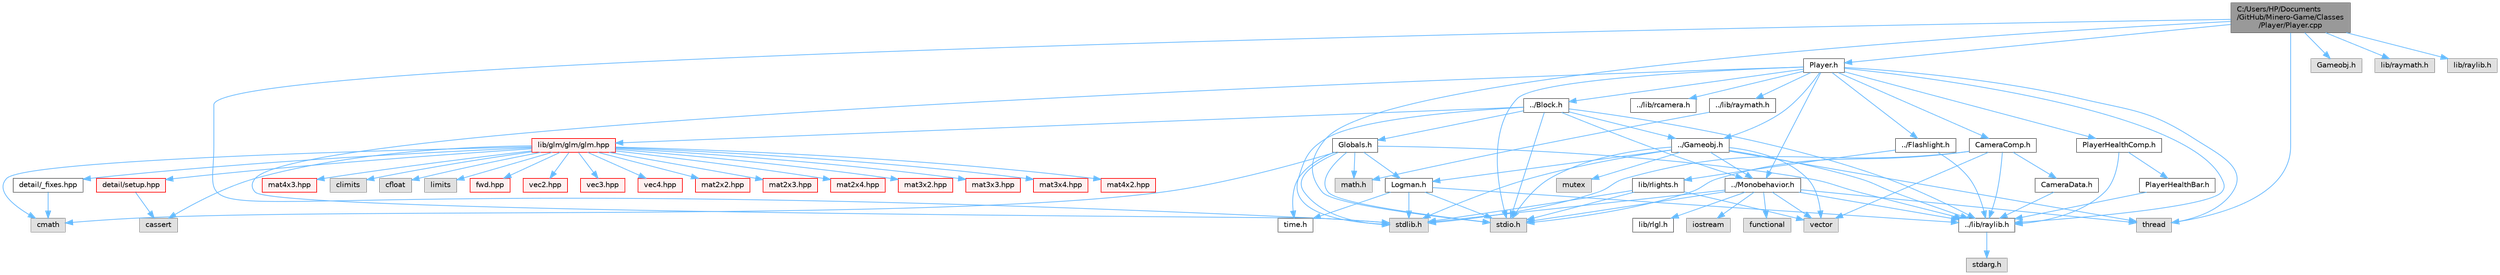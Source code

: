 digraph "C:/Users/HP/Documents/GitHub/Minero-Game/Classes/Player/Player.cpp"
{
 // LATEX_PDF_SIZE
  bgcolor="transparent";
  edge [fontname=Helvetica,fontsize=10,labelfontname=Helvetica,labelfontsize=10];
  node [fontname=Helvetica,fontsize=10,shape=box,height=0.2,width=0.4];
  Node1 [id="Node000001",label="C:/Users/HP/Documents\l/GitHub/Minero-Game/Classes\l/Player/Player.cpp",height=0.2,width=0.4,color="gray40", fillcolor="grey60", style="filled", fontcolor="black",tooltip=" "];
  Node1 -> Node2 [id="edge181_Node000001_Node000002",color="steelblue1",style="solid",tooltip=" "];
  Node2 [id="Node000002",label="Player.h",height=0.2,width=0.4,color="grey40", fillcolor="white", style="filled",URL="$_classes_2_player_2_player_8h.html",tooltip=" "];
  Node2 -> Node3 [id="edge182_Node000002_Node000003",color="steelblue1",style="solid",tooltip=" "];
  Node3 [id="Node000003",label="../lib/raylib.h",height=0.2,width=0.4,color="grey40", fillcolor="white", style="filled",URL="$_classes_2lib_2raylib_8h.html",tooltip=" "];
  Node3 -> Node4 [id="edge183_Node000003_Node000004",color="steelblue1",style="solid",tooltip=" "];
  Node4 [id="Node000004",label="stdarg.h",height=0.2,width=0.4,color="grey60", fillcolor="#E0E0E0", style="filled",tooltip=" "];
  Node2 -> Node5 [id="edge184_Node000002_Node000005",color="steelblue1",style="solid",tooltip=" "];
  Node5 [id="Node000005",label="../lib/raymath.h",height=0.2,width=0.4,color="grey40", fillcolor="white", style="filled",URL="$_classes_2lib_2raymath_8h.html",tooltip=" "];
  Node5 -> Node6 [id="edge185_Node000005_Node000006",color="steelblue1",style="solid",tooltip=" "];
  Node6 [id="Node000006",label="math.h",height=0.2,width=0.4,color="grey60", fillcolor="#E0E0E0", style="filled",tooltip=" "];
  Node2 -> Node7 [id="edge186_Node000002_Node000007",color="steelblue1",style="solid",tooltip=" "];
  Node7 [id="Node000007",label="../lib/rcamera.h",height=0.2,width=0.4,color="grey40", fillcolor="white", style="filled",URL="$_classes_2lib_2rcamera_8h.html",tooltip=" "];
  Node2 -> Node8 [id="edge187_Node000002_Node000008",color="steelblue1",style="solid",tooltip=" "];
  Node8 [id="Node000008",label="../Monobehavior.h",height=0.2,width=0.4,color="grey40", fillcolor="white", style="filled",URL="$_monobehavior_8h.html",tooltip=" "];
  Node8 -> Node3 [id="edge188_Node000008_Node000003",color="steelblue1",style="solid",tooltip=" "];
  Node8 -> Node9 [id="edge189_Node000008_Node000009",color="steelblue1",style="solid",tooltip=" "];
  Node9 [id="Node000009",label="lib/rlgl.h",height=0.2,width=0.4,color="grey40", fillcolor="white", style="filled",URL="$_classes_2lib_2rlgl_8h.html",tooltip=" "];
  Node8 -> Node10 [id="edge190_Node000008_Node000010",color="steelblue1",style="solid",tooltip=" "];
  Node10 [id="Node000010",label="stdio.h",height=0.2,width=0.4,color="grey60", fillcolor="#E0E0E0", style="filled",tooltip=" "];
  Node8 -> Node11 [id="edge191_Node000008_Node000011",color="steelblue1",style="solid",tooltip=" "];
  Node11 [id="Node000011",label="stdlib.h",height=0.2,width=0.4,color="grey60", fillcolor="#E0E0E0", style="filled",tooltip=" "];
  Node8 -> Node12 [id="edge192_Node000008_Node000012",color="steelblue1",style="solid",tooltip=" "];
  Node12 [id="Node000012",label="iostream",height=0.2,width=0.4,color="grey60", fillcolor="#E0E0E0", style="filled",tooltip=" "];
  Node8 -> Node13 [id="edge193_Node000008_Node000013",color="steelblue1",style="solid",tooltip=" "];
  Node13 [id="Node000013",label="thread",height=0.2,width=0.4,color="grey60", fillcolor="#E0E0E0", style="filled",tooltip=" "];
  Node8 -> Node14 [id="edge194_Node000008_Node000014",color="steelblue1",style="solid",tooltip=" "];
  Node14 [id="Node000014",label="vector",height=0.2,width=0.4,color="grey60", fillcolor="#E0E0E0", style="filled",tooltip=" "];
  Node8 -> Node15 [id="edge195_Node000008_Node000015",color="steelblue1",style="solid",tooltip=" "];
  Node15 [id="Node000015",label="functional",height=0.2,width=0.4,color="grey60", fillcolor="#E0E0E0", style="filled",tooltip=" "];
  Node2 -> Node16 [id="edge196_Node000002_Node000016",color="steelblue1",style="solid",tooltip=" "];
  Node16 [id="Node000016",label="../Gameobj.h",height=0.2,width=0.4,color="grey40", fillcolor="white", style="filled",URL="$_classes_2_gameobj_8h.html",tooltip=" "];
  Node16 -> Node3 [id="edge197_Node000016_Node000003",color="steelblue1",style="solid",tooltip=" "];
  Node16 -> Node8 [id="edge198_Node000016_Node000008",color="steelblue1",style="solid",tooltip=" "];
  Node16 -> Node17 [id="edge199_Node000016_Node000017",color="steelblue1",style="solid",tooltip=" "];
  Node17 [id="Node000017",label="Logman.h",height=0.2,width=0.4,color="grey40", fillcolor="white", style="filled",URL="$_logman_8h.html",tooltip=" "];
  Node17 -> Node10 [id="edge200_Node000017_Node000010",color="steelblue1",style="solid",tooltip=" "];
  Node17 -> Node11 [id="edge201_Node000017_Node000011",color="steelblue1",style="solid",tooltip=" "];
  Node17 -> Node18 [id="edge202_Node000017_Node000018",color="steelblue1",style="solid",tooltip=" "];
  Node18 [id="Node000018",label="time.h",height=0.2,width=0.4,color="grey40", fillcolor="white", style="filled",URL="$_classes_2_time_8h.html",tooltip=" "];
  Node17 -> Node3 [id="edge203_Node000017_Node000003",color="steelblue1",style="solid",tooltip=" "];
  Node16 -> Node10 [id="edge204_Node000016_Node000010",color="steelblue1",style="solid",tooltip=" "];
  Node16 -> Node11 [id="edge205_Node000016_Node000011",color="steelblue1",style="solid",tooltip=" "];
  Node16 -> Node14 [id="edge206_Node000016_Node000014",color="steelblue1",style="solid",tooltip=" "];
  Node16 -> Node13 [id="edge207_Node000016_Node000013",color="steelblue1",style="solid",tooltip=" "];
  Node16 -> Node19 [id="edge208_Node000016_Node000019",color="steelblue1",style="solid",tooltip=" "];
  Node19 [id="Node000019",label="mutex",height=0.2,width=0.4,color="grey60", fillcolor="#E0E0E0", style="filled",tooltip=" "];
  Node2 -> Node20 [id="edge209_Node000002_Node000020",color="steelblue1",style="solid",tooltip=" "];
  Node20 [id="Node000020",label="../Flashlight.h",height=0.2,width=0.4,color="grey40", fillcolor="white", style="filled",URL="$_classes_2_flashlight_8h.html",tooltip=" "];
  Node20 -> Node3 [id="edge210_Node000020_Node000003",color="steelblue1",style="solid",tooltip=" "];
  Node20 -> Node21 [id="edge211_Node000020_Node000021",color="steelblue1",style="solid",tooltip=" "];
  Node21 [id="Node000021",label="lib/rlights.h",height=0.2,width=0.4,color="grey40", fillcolor="white", style="filled",URL="$_classes_2lib_2rlights_8h.html",tooltip=" "];
  Node21 -> Node14 [id="edge212_Node000021_Node000014",color="steelblue1",style="solid",tooltip=" "];
  Node21 -> Node11 [id="edge213_Node000021_Node000011",color="steelblue1",style="solid",tooltip=" "];
  Node21 -> Node10 [id="edge214_Node000021_Node000010",color="steelblue1",style="solid",tooltip=" "];
  Node2 -> Node22 [id="edge215_Node000002_Node000022",color="steelblue1",style="solid",tooltip=" "];
  Node22 [id="Node000022",label="../Block.h",height=0.2,width=0.4,color="grey40", fillcolor="white", style="filled",URL="$_classes_2_block_8h.html",tooltip=" "];
  Node22 -> Node3 [id="edge216_Node000022_Node000003",color="steelblue1",style="solid",tooltip=" "];
  Node22 -> Node23 [id="edge217_Node000022_Node000023",color="steelblue1",style="solid",tooltip=" "];
  Node23 [id="Node000023",label="lib/glm/glm/glm.hpp",height=0.2,width=0.4,color="red", fillcolor="#FFF0F0", style="filled",URL="$_classes_2lib_2glm_2glm_2glm_8hpp.html",tooltip=" "];
  Node23 -> Node24 [id="edge218_Node000023_Node000024",color="steelblue1",style="solid",tooltip=" "];
  Node24 [id="Node000024",label="detail/_fixes.hpp",height=0.2,width=0.4,color="grey40", fillcolor="white", style="filled",URL="$_classes_2lib_2glm_2glm_2detail_2__fixes_8hpp.html",tooltip=" "];
  Node24 -> Node25 [id="edge219_Node000024_Node000025",color="steelblue1",style="solid",tooltip=" "];
  Node25 [id="Node000025",label="cmath",height=0.2,width=0.4,color="grey60", fillcolor="#E0E0E0", style="filled",tooltip=" "];
  Node23 -> Node26 [id="edge220_Node000023_Node000026",color="steelblue1",style="solid",tooltip=" "];
  Node26 [id="Node000026",label="detail/setup.hpp",height=0.2,width=0.4,color="red", fillcolor="#FFF0F0", style="filled",URL="$_classes_2lib_2glm_2glm_2detail_2setup_8hpp.html",tooltip=" "];
  Node26 -> Node27 [id="edge221_Node000026_Node000027",color="steelblue1",style="solid",tooltip=" "];
  Node27 [id="Node000027",label="cassert",height=0.2,width=0.4,color="grey60", fillcolor="#E0E0E0", style="filled",tooltip=" "];
  Node23 -> Node25 [id="edge222_Node000023_Node000025",color="steelblue1",style="solid",tooltip=" "];
  Node23 -> Node30 [id="edge223_Node000023_Node000030",color="steelblue1",style="solid",tooltip=" "];
  Node30 [id="Node000030",label="climits",height=0.2,width=0.4,color="grey60", fillcolor="#E0E0E0", style="filled",tooltip=" "];
  Node23 -> Node31 [id="edge224_Node000023_Node000031",color="steelblue1",style="solid",tooltip=" "];
  Node31 [id="Node000031",label="cfloat",height=0.2,width=0.4,color="grey60", fillcolor="#E0E0E0", style="filled",tooltip=" "];
  Node23 -> Node32 [id="edge225_Node000023_Node000032",color="steelblue1",style="solid",tooltip=" "];
  Node32 [id="Node000032",label="limits",height=0.2,width=0.4,color="grey60", fillcolor="#E0E0E0", style="filled",tooltip=" "];
  Node23 -> Node27 [id="edge226_Node000023_Node000027",color="steelblue1",style="solid",tooltip=" "];
  Node23 -> Node33 [id="edge227_Node000023_Node000033",color="steelblue1",style="solid",tooltip=" "];
  Node33 [id="Node000033",label="fwd.hpp",height=0.2,width=0.4,color="red", fillcolor="#FFF0F0", style="filled",URL="$_classes_2lib_2glm_2glm_2fwd_8hpp.html",tooltip=" "];
  Node23 -> Node35 [id="edge228_Node000023_Node000035",color="steelblue1",style="solid",tooltip=" "];
  Node35 [id="Node000035",label="vec2.hpp",height=0.2,width=0.4,color="red", fillcolor="#FFF0F0", style="filled",URL="$_classes_2lib_2glm_2glm_2vec2_8hpp.html",tooltip=" "];
  Node23 -> Node51 [id="edge229_Node000023_Node000051",color="steelblue1",style="solid",tooltip=" "];
  Node51 [id="Node000051",label="vec3.hpp",height=0.2,width=0.4,color="red", fillcolor="#FFF0F0", style="filled",URL="$_classes_2lib_2glm_2glm_2vec3_8hpp.html",tooltip=" "];
  Node23 -> Node64 [id="edge230_Node000023_Node000064",color="steelblue1",style="solid",tooltip=" "];
  Node64 [id="Node000064",label="vec4.hpp",height=0.2,width=0.4,color="red", fillcolor="#FFF0F0", style="filled",URL="$_classes_2lib_2glm_2glm_2vec4_8hpp.html",tooltip=" "];
  Node23 -> Node77 [id="edge231_Node000023_Node000077",color="steelblue1",style="solid",tooltip=" "];
  Node77 [id="Node000077",label="mat2x2.hpp",height=0.2,width=0.4,color="red", fillcolor="#FFF0F0", style="filled",URL="$_classes_2lib_2glm_2glm_2mat2x2_8hpp.html",tooltip=" "];
  Node23 -> Node82 [id="edge232_Node000023_Node000082",color="steelblue1",style="solid",tooltip=" "];
  Node82 [id="Node000082",label="mat2x3.hpp",height=0.2,width=0.4,color="red", fillcolor="#FFF0F0", style="filled",URL="$_classes_2lib_2glm_2glm_2mat2x3_8hpp.html",tooltip=" "];
  Node23 -> Node89 [id="edge233_Node000023_Node000089",color="steelblue1",style="solid",tooltip=" "];
  Node89 [id="Node000089",label="mat2x4.hpp",height=0.2,width=0.4,color="red", fillcolor="#FFF0F0", style="filled",URL="$_classes_2lib_2glm_2glm_2mat2x4_8hpp.html",tooltip=" "];
  Node23 -> Node96 [id="edge234_Node000023_Node000096",color="steelblue1",style="solid",tooltip=" "];
  Node96 [id="Node000096",label="mat3x2.hpp",height=0.2,width=0.4,color="red", fillcolor="#FFF0F0", style="filled",URL="$_classes_2lib_2glm_2glm_2mat3x2_8hpp.html",tooltip=" "];
  Node23 -> Node103 [id="edge235_Node000023_Node000103",color="steelblue1",style="solid",tooltip=" "];
  Node103 [id="Node000103",label="mat3x3.hpp",height=0.2,width=0.4,color="red", fillcolor="#FFF0F0", style="filled",URL="$_classes_2lib_2glm_2glm_2mat3x3_8hpp.html",tooltip=" "];
  Node23 -> Node110 [id="edge236_Node000023_Node000110",color="steelblue1",style="solid",tooltip=" "];
  Node110 [id="Node000110",label="mat3x4.hpp",height=0.2,width=0.4,color="red", fillcolor="#FFF0F0", style="filled",URL="$_classes_2lib_2glm_2glm_2mat3x4_8hpp.html",tooltip=" "];
  Node23 -> Node117 [id="edge237_Node000023_Node000117",color="steelblue1",style="solid",tooltip=" "];
  Node117 [id="Node000117",label="mat4x2.hpp",height=0.2,width=0.4,color="red", fillcolor="#FFF0F0", style="filled",URL="$_classes_2lib_2glm_2glm_2mat4x2_8hpp.html",tooltip=" "];
  Node23 -> Node124 [id="edge238_Node000023_Node000124",color="steelblue1",style="solid",tooltip=" "];
  Node124 [id="Node000124",label="mat4x3.hpp",height=0.2,width=0.4,color="red", fillcolor="#FFF0F0", style="filled",URL="$_classes_2lib_2glm_2glm_2mat4x3_8hpp.html",tooltip=" "];
  Node22 -> Node16 [id="edge239_Node000022_Node000016",color="steelblue1",style="solid",tooltip=" "];
  Node22 -> Node166 [id="edge240_Node000022_Node000166",color="steelblue1",style="solid",tooltip=" "];
  Node166 [id="Node000166",label="Globals.h",height=0.2,width=0.4,color="grey40", fillcolor="white", style="filled",URL="$_classes_2_globals_8h.html",tooltip=" "];
  Node166 -> Node3 [id="edge241_Node000166_Node000003",color="steelblue1",style="solid",tooltip=" "];
  Node166 -> Node11 [id="edge242_Node000166_Node000011",color="steelblue1",style="solid",tooltip=" "];
  Node166 -> Node10 [id="edge243_Node000166_Node000010",color="steelblue1",style="solid",tooltip=" "];
  Node166 -> Node18 [id="edge244_Node000166_Node000018",color="steelblue1",style="solid",tooltip=" "];
  Node166 -> Node25 [id="edge245_Node000166_Node000025",color="steelblue1",style="solid",tooltip=" "];
  Node166 -> Node6 [id="edge246_Node000166_Node000006",color="steelblue1",style="solid",tooltip=" "];
  Node166 -> Node17 [id="edge247_Node000166_Node000017",color="steelblue1",style="solid",tooltip=" "];
  Node22 -> Node8 [id="edge248_Node000022_Node000008",color="steelblue1",style="solid",tooltip=" "];
  Node22 -> Node10 [id="edge249_Node000022_Node000010",color="steelblue1",style="solid",tooltip=" "];
  Node22 -> Node11 [id="edge250_Node000022_Node000011",color="steelblue1",style="solid",tooltip=" "];
  Node2 -> Node167 [id="edge251_Node000002_Node000167",color="steelblue1",style="solid",tooltip=" "];
  Node167 [id="Node000167",label="CameraComp.h",height=0.2,width=0.4,color="grey40", fillcolor="white", style="filled",URL="$_classes_2_player_2_camera_comp_8h.html",tooltip=" "];
  Node167 -> Node3 [id="edge252_Node000167_Node000003",color="steelblue1",style="solid",tooltip=" "];
  Node167 -> Node168 [id="edge253_Node000167_Node000168",color="steelblue1",style="solid",tooltip=" "];
  Node168 [id="Node000168",label="CameraData.h",height=0.2,width=0.4,color="grey40", fillcolor="white", style="filled",URL="$_classes_2_player_2_camera_data_8h.html",tooltip=" "];
  Node168 -> Node3 [id="edge254_Node000168_Node000003",color="steelblue1",style="solid",tooltip=" "];
  Node167 -> Node14 [id="edge255_Node000167_Node000014",color="steelblue1",style="solid",tooltip=" "];
  Node167 -> Node10 [id="edge256_Node000167_Node000010",color="steelblue1",style="solid",tooltip=" "];
  Node167 -> Node11 [id="edge257_Node000167_Node000011",color="steelblue1",style="solid",tooltip=" "];
  Node2 -> Node169 [id="edge258_Node000002_Node000169",color="steelblue1",style="solid",tooltip=" "];
  Node169 [id="Node000169",label="PlayerHealthComp.h",height=0.2,width=0.4,color="grey40", fillcolor="white", style="filled",URL="$_player_health_comp_8h.html",tooltip=" "];
  Node169 -> Node3 [id="edge259_Node000169_Node000003",color="steelblue1",style="solid",tooltip=" "];
  Node169 -> Node170 [id="edge260_Node000169_Node000170",color="steelblue1",style="solid",tooltip=" "];
  Node170 [id="Node000170",label="PlayerHealthBar.h",height=0.2,width=0.4,color="grey40", fillcolor="white", style="filled",URL="$_player_health_bar_8h.html",tooltip=" "];
  Node170 -> Node3 [id="edge261_Node000170_Node000003",color="steelblue1",style="solid",tooltip=" "];
  Node2 -> Node13 [id="edge262_Node000002_Node000013",color="steelblue1",style="solid",tooltip=" "];
  Node2 -> Node10 [id="edge263_Node000002_Node000010",color="steelblue1",style="solid",tooltip=" "];
  Node2 -> Node11 [id="edge264_Node000002_Node000011",color="steelblue1",style="solid",tooltip=" "];
  Node1 -> Node171 [id="edge265_Node000001_Node000171",color="steelblue1",style="solid",tooltip=" "];
  Node171 [id="Node000171",label="Gameobj.h",height=0.2,width=0.4,color="grey60", fillcolor="#E0E0E0", style="filled",tooltip=" "];
  Node1 -> Node172 [id="edge266_Node000001_Node000172",color="steelblue1",style="solid",tooltip=" "];
  Node172 [id="Node000172",label="lib/raymath.h",height=0.2,width=0.4,color="grey60", fillcolor="#E0E0E0", style="filled",tooltip=" "];
  Node1 -> Node173 [id="edge267_Node000001_Node000173",color="steelblue1",style="solid",tooltip=" "];
  Node173 [id="Node000173",label="lib/raylib.h",height=0.2,width=0.4,color="grey60", fillcolor="#E0E0E0", style="filled",tooltip=" "];
  Node1 -> Node13 [id="edge268_Node000001_Node000013",color="steelblue1",style="solid",tooltip=" "];
  Node1 -> Node10 [id="edge269_Node000001_Node000010",color="steelblue1",style="solid",tooltip=" "];
  Node1 -> Node11 [id="edge270_Node000001_Node000011",color="steelblue1",style="solid",tooltip=" "];
}

